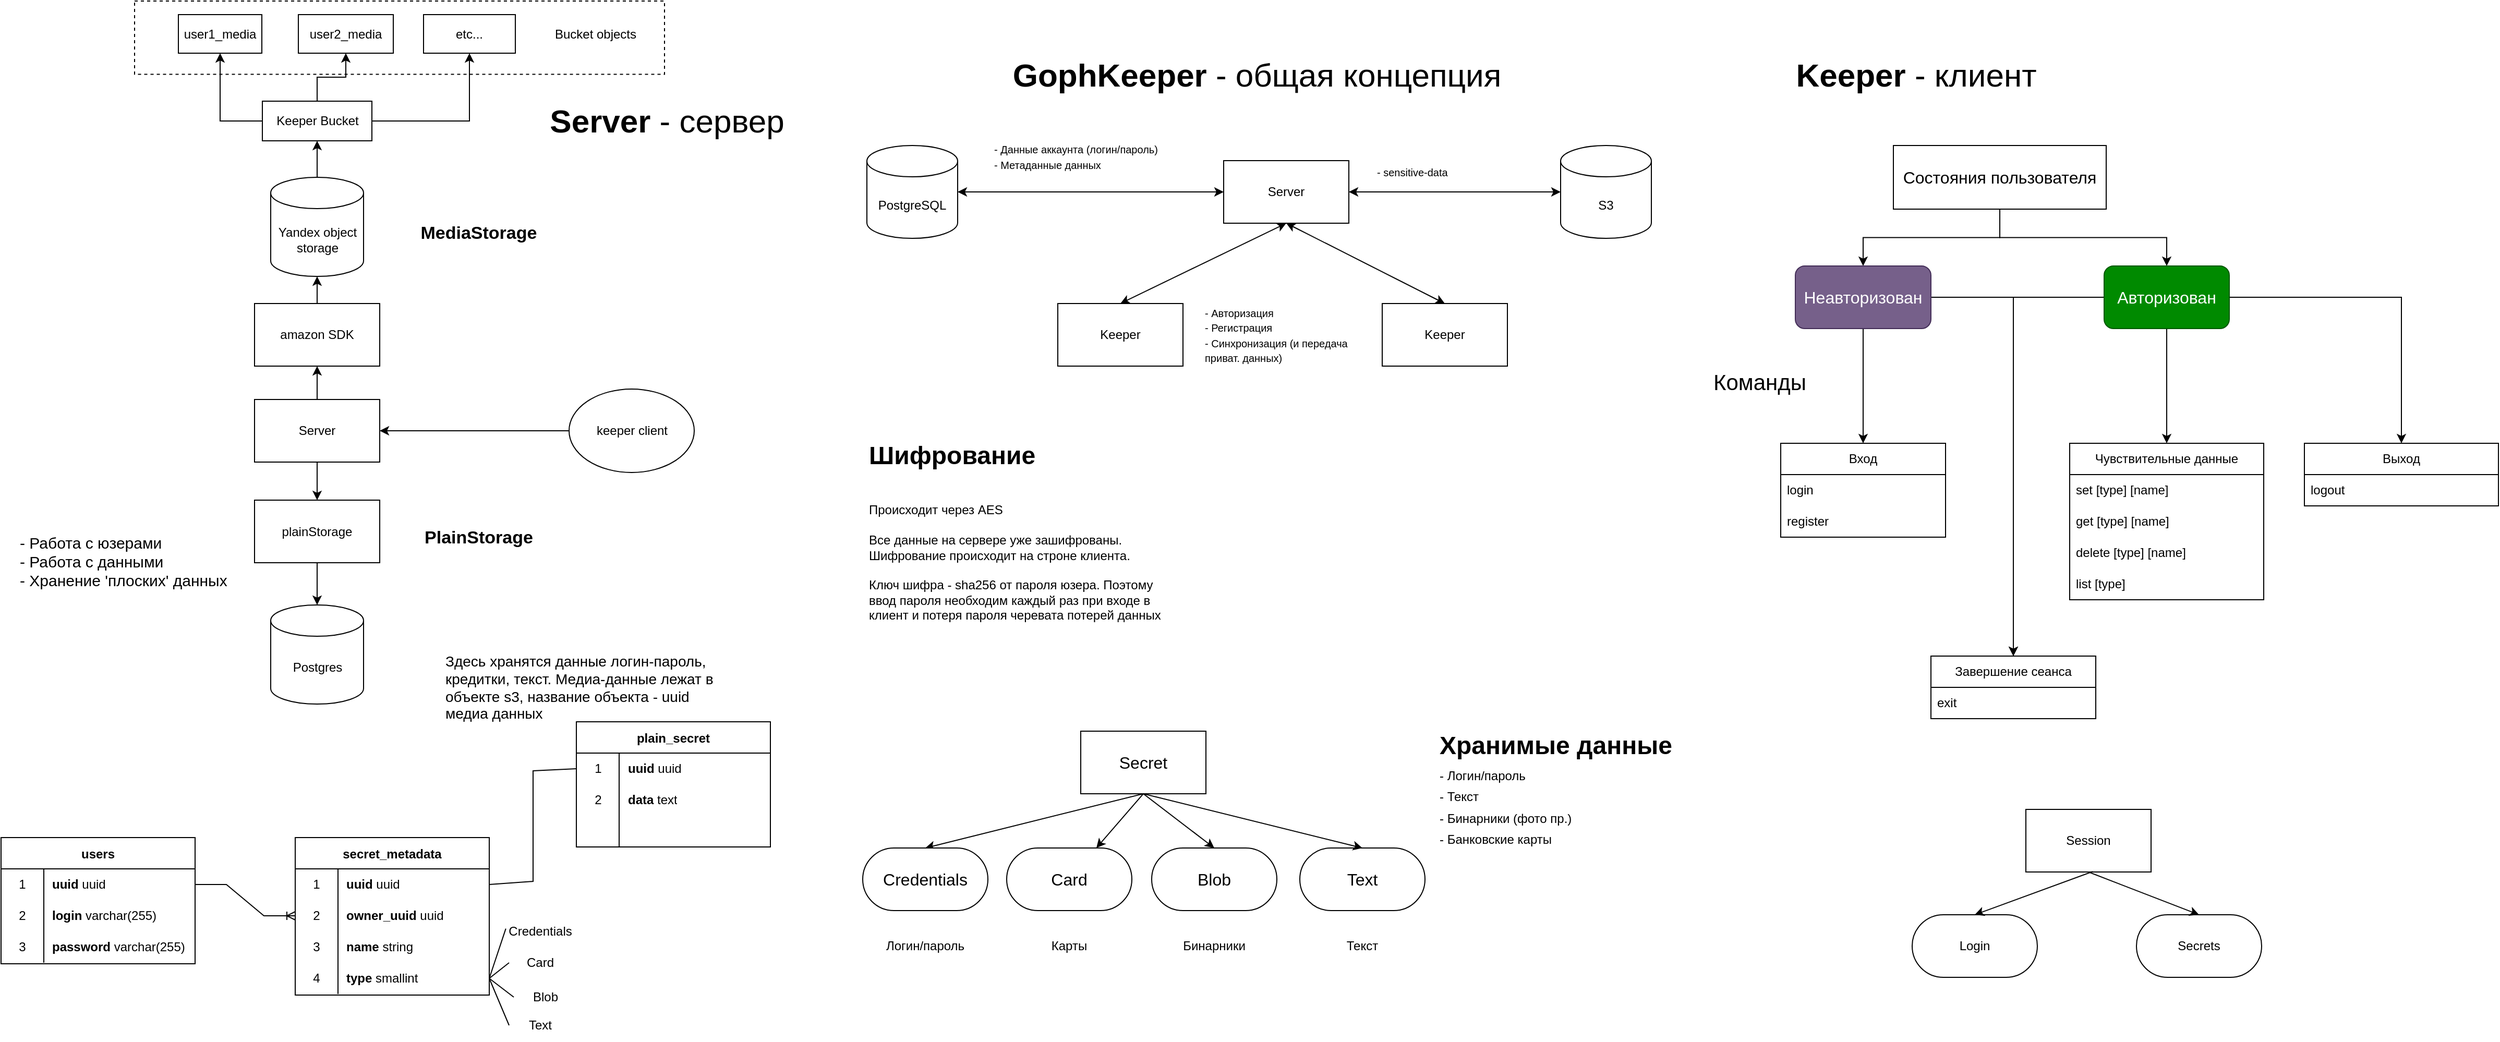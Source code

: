 <mxfile version="20.5.3" type="embed"><diagram name="Page-1" id="yRPZGmEM-baA_GnOwTK-"><mxGraphModel dx="2044" dy="662" grid="0" gridSize="10" guides="1" tooltips="1" connect="1" arrows="1" fold="1" page="1" pageScale="1" pageWidth="850" pageHeight="1100" math="0" shadow="0"><root><mxCell id="0"/><mxCell id="1" parent="0"/><mxCell id="Netjsd_cc94yPRu-f9Rg-1" value="Keeper" style="rounded=0;whiteSpace=wrap;html=1;" parent="1" vertex="1"><mxGeometry x="245" y="299" width="120" height="60" as="geometry"/></mxCell><mxCell id="Netjsd_cc94yPRu-f9Rg-2" value="&lt;b&gt;GophKeeper&lt;/b&gt; - общая концепция" style="text;html=1;strokeColor=none;fillColor=none;align=center;verticalAlign=middle;whiteSpace=wrap;rounded=0;fontSize=31;" parent="1" vertex="1"><mxGeometry x="161" y="30" width="550" height="99" as="geometry"/></mxCell><mxCell id="Netjsd_cc94yPRu-f9Rg-3" value="Server" style="rounded=0;whiteSpace=wrap;html=1;" parent="1" vertex="1"><mxGeometry x="404" y="162" width="120" height="60" as="geometry"/></mxCell><mxCell id="Netjsd_cc94yPRu-f9Rg-4" value="" style="endArrow=classic;startArrow=classic;html=1;rounded=0;entryX=0.5;entryY=1;entryDx=0;entryDy=0;exitX=0.5;exitY=0;exitDx=0;exitDy=0;" parent="1" source="Netjsd_cc94yPRu-f9Rg-1" target="Netjsd_cc94yPRu-f9Rg-3" edge="1"><mxGeometry width="50" height="50" relative="1" as="geometry"><mxPoint x="428" y="363" as="sourcePoint"/><mxPoint x="478" y="313" as="targetPoint"/></mxGeometry></mxCell><mxCell id="Netjsd_cc94yPRu-f9Rg-6" value="&lt;font style=&quot;font-size: 10px;&quot;&gt;- Авторизация&lt;br&gt;- Регистрация&lt;br&gt;- Синхронизация (и передача приват. данных)&lt;/font&gt;" style="text;strokeColor=none;fillColor=none;align=left;verticalAlign=middle;spacingLeft=4;spacingRight=4;overflow=hidden;points=[[0,0.5],[1,0.5]];portConstraint=eastwest;rotatable=0;whiteSpace=wrap;html=1;" parent="1" vertex="1"><mxGeometry x="379.5" y="285" width="173" height="88" as="geometry"/></mxCell><mxCell id="Netjsd_cc94yPRu-f9Rg-7" value="Keeper" style="rounded=0;whiteSpace=wrap;html=1;" parent="1" vertex="1"><mxGeometry x="556" y="299" width="120" height="60" as="geometry"/></mxCell><mxCell id="Netjsd_cc94yPRu-f9Rg-8" value="" style="endArrow=classic;startArrow=classic;html=1;rounded=0;entryX=0.5;entryY=1;entryDx=0;entryDy=0;exitX=0.5;exitY=0;exitDx=0;exitDy=0;" parent="1" source="Netjsd_cc94yPRu-f9Rg-7" target="Netjsd_cc94yPRu-f9Rg-3" edge="1"><mxGeometry width="50" height="50" relative="1" as="geometry"><mxPoint x="426" y="313" as="sourcePoint"/><mxPoint x="546" y="242" as="targetPoint"/></mxGeometry></mxCell><mxCell id="Netjsd_cc94yPRu-f9Rg-9" value="PostgreSQL" style="shape=cylinder3;whiteSpace=wrap;html=1;boundedLbl=1;backgroundOutline=1;size=15;" parent="1" vertex="1"><mxGeometry x="62" y="147.5" width="87" height="89" as="geometry"/></mxCell><mxCell id="Netjsd_cc94yPRu-f9Rg-10" value="S3" style="shape=cylinder3;whiteSpace=wrap;html=1;boundedLbl=1;backgroundOutline=1;size=15;" parent="1" vertex="1"><mxGeometry x="727" y="147.5" width="87" height="89" as="geometry"/></mxCell><mxCell id="Netjsd_cc94yPRu-f9Rg-11" value="" style="endArrow=classic;startArrow=classic;html=1;rounded=0;exitX=1;exitY=0.5;exitDx=0;exitDy=0;exitPerimeter=0;entryX=0;entryY=0.5;entryDx=0;entryDy=0;" parent="1" source="Netjsd_cc94yPRu-f9Rg-9" target="Netjsd_cc94yPRu-f9Rg-3" edge="1"><mxGeometry width="50" height="50" relative="1" as="geometry"><mxPoint x="390" y="184" as="sourcePoint"/><mxPoint x="440" y="134" as="targetPoint"/></mxGeometry></mxCell><mxCell id="Netjsd_cc94yPRu-f9Rg-12" value="" style="endArrow=classic;startArrow=classic;html=1;rounded=0;exitX=1;exitY=0.5;exitDx=0;exitDy=0;entryX=0;entryY=0.5;entryDx=0;entryDy=0;entryPerimeter=0;" parent="1" source="Netjsd_cc94yPRu-f9Rg-3" target="Netjsd_cc94yPRu-f9Rg-10" edge="1"><mxGeometry width="50" height="50" relative="1" as="geometry"><mxPoint x="391" y="210" as="sourcePoint"/><mxPoint x="441" y="160" as="targetPoint"/></mxGeometry></mxCell><mxCell id="Netjsd_cc94yPRu-f9Rg-14" value="&lt;span style=&quot;font-size: 10px;&quot;&gt;- Данные аккаунта (логин/пароль)&lt;br&gt;- Метаданные данных&lt;br&gt;&lt;/span&gt;" style="text;strokeColor=none;fillColor=none;align=left;verticalAlign=middle;spacingLeft=4;spacingRight=4;overflow=hidden;points=[[0,0.5],[1,0.5]];portConstraint=eastwest;rotatable=0;whiteSpace=wrap;html=1;" parent="1" vertex="1"><mxGeometry x="178" y="114" width="173" height="88" as="geometry"/></mxCell><mxCell id="Netjsd_cc94yPRu-f9Rg-15" value="&lt;span style=&quot;font-size: 10px;&quot;&gt;- sensitive-data&lt;br&gt;&lt;/span&gt;" style="text;strokeColor=none;fillColor=none;align=left;verticalAlign=middle;spacingLeft=4;spacingRight=4;overflow=hidden;points=[[0,0.5],[1,0.5]];portConstraint=eastwest;rotatable=0;whiteSpace=wrap;html=1;" parent="1" vertex="1"><mxGeometry x="545" y="129" width="173" height="88" as="geometry"/></mxCell><mxCell id="2" value="&lt;h1&gt;Шифрование&amp;nbsp;&lt;/h1&gt;&lt;div&gt;&lt;br&gt;&lt;/div&gt;&lt;div&gt;Происходит через AES&lt;/div&gt;&lt;div&gt;&lt;br&gt;&lt;/div&gt;&lt;div&gt;Все данные на сервере уже зашифрованы. Шифрование происходит на строне клиента.&lt;/div&gt;&lt;div&gt;&lt;br&gt;&lt;/div&gt;&lt;div&gt;Ключ шифра - sha256 от пароля юзера. Поэтому ввод пароля необходим каждый раз при входе в клиент и потеря пароля черевата потерей данных&lt;/div&gt;" style="text;html=1;strokeColor=none;fillColor=none;spacing=5;spacingTop=-20;whiteSpace=wrap;overflow=hidden;rounded=0;" parent="1" vertex="1"><mxGeometry x="59" y="425" width="308" height="185" as="geometry"/></mxCell><mxCell id="3" value="&lt;p style=&quot;line-height: 90%;&quot;&gt;&lt;/p&gt;&lt;h1 style=&quot;line-height: 70%;&quot;&gt;Хранимые данные&lt;/h1&gt;&lt;p style=&quot;line-height: 70%;&quot;&gt;- Логин/пароль&lt;/p&gt;&lt;p style=&quot;line-height: 70%;&quot;&gt;- Текст&lt;/p&gt;&lt;p style=&quot;line-height: 70%;&quot;&gt;- Бинарники (фото пр.)&lt;br&gt;&lt;/p&gt;&lt;p style=&quot;line-height: 70%;&quot;&gt;- Банковские карты&lt;/p&gt;&lt;p&gt;&lt;/p&gt;" style="text;html=1;strokeColor=none;fillColor=none;spacing=5;spacingTop=-20;whiteSpace=wrap;overflow=hidden;rounded=0;" parent="1" vertex="1"><mxGeometry x="606" y="709" width="298.5" height="168" as="geometry"/></mxCell><mxCell id="5" value="&lt;b&gt;Keeper &lt;/b&gt;- клиент" style="text;html=1;strokeColor=none;fillColor=none;align=center;verticalAlign=middle;whiteSpace=wrap;rounded=0;fontSize=31;" parent="1" vertex="1"><mxGeometry x="915" y="30" width="306" height="99" as="geometry"/></mxCell><mxCell id="7" value="Вход" style="swimlane;fontStyle=0;childLayout=stackLayout;horizontal=1;startSize=30;horizontalStack=0;resizeParent=1;resizeParentMax=0;resizeLast=0;collapsible=1;marginBottom=0;whiteSpace=wrap;html=1;" parent="1" vertex="1"><mxGeometry x="938" y="433" width="158" height="90" as="geometry"/></mxCell><mxCell id="8" value="login" style="text;strokeColor=none;fillColor=none;align=left;verticalAlign=middle;spacingLeft=4;spacingRight=4;overflow=hidden;points=[[0,0.5],[1,0.5]];portConstraint=eastwest;rotatable=0;whiteSpace=wrap;html=1;" parent="7" vertex="1"><mxGeometry y="30" width="158" height="30" as="geometry"/></mxCell><mxCell id="9" value="register" style="text;strokeColor=none;fillColor=none;align=left;verticalAlign=middle;spacingLeft=4;spacingRight=4;overflow=hidden;points=[[0,0.5],[1,0.5]];portConstraint=eastwest;rotatable=0;whiteSpace=wrap;html=1;" parent="7" vertex="1"><mxGeometry y="60" width="158" height="30" as="geometry"/></mxCell><mxCell id="11" value="Команды" style="text;html=1;strokeColor=none;fillColor=none;align=center;verticalAlign=middle;whiteSpace=wrap;rounded=0;fontSize=21;" parent="1" vertex="1"><mxGeometry x="865" y="359" width="106" height="30" as="geometry"/></mxCell><mxCell id="17" style="edgeStyle=orthogonalEdgeStyle;rounded=0;orthogonalLoop=1;jettySize=auto;html=1;fontSize=16;" parent="1" source="12" target="14" edge="1"><mxGeometry relative="1" as="geometry"/></mxCell><mxCell id="18" style="edgeStyle=orthogonalEdgeStyle;rounded=0;orthogonalLoop=1;jettySize=auto;html=1;fontSize=16;" parent="1" source="12" target="13" edge="1"><mxGeometry relative="1" as="geometry"/></mxCell><mxCell id="12" value="Состояния пользователя" style="rounded=0;whiteSpace=wrap;html=1;fontSize=16;" parent="1" vertex="1"><mxGeometry x="1046" y="147.5" width="204" height="61" as="geometry"/></mxCell><mxCell id="27" style="edgeStyle=orthogonalEdgeStyle;rounded=0;orthogonalLoop=1;jettySize=auto;html=1;fontSize=16;" parent="1" source="13" target="24" edge="1"><mxGeometry relative="1" as="geometry"/></mxCell><mxCell id="36" style="edgeStyle=orthogonalEdgeStyle;rounded=0;orthogonalLoop=1;jettySize=auto;html=1;fontSize=16;" parent="1" source="13" target="31" edge="1"><mxGeometry relative="1" as="geometry"/></mxCell><mxCell id="41" style="edgeStyle=orthogonalEdgeStyle;rounded=0;orthogonalLoop=1;jettySize=auto;html=1;fontSize=16;" parent="1" source="13" target="38" edge="1"><mxGeometry relative="1" as="geometry"/></mxCell><mxCell id="13" value="Авторизован" style="rounded=1;whiteSpace=wrap;html=1;fontSize=16;fillColor=#008a00;fontColor=#ffffff;strokeColor=#005700;" parent="1" vertex="1"><mxGeometry x="1248" y="263" width="120" height="60" as="geometry"/></mxCell><mxCell id="19" style="edgeStyle=orthogonalEdgeStyle;rounded=0;orthogonalLoop=1;jettySize=auto;html=1;fontSize=16;" parent="1" source="14" target="7" edge="1"><mxGeometry relative="1" as="geometry"/></mxCell><mxCell id="42" style="edgeStyle=orthogonalEdgeStyle;rounded=0;orthogonalLoop=1;jettySize=auto;html=1;fontSize=16;" parent="1" source="14" target="38" edge="1"><mxGeometry relative="1" as="geometry"><Array as="points"><mxPoint x="1161" y="293"/></Array></mxGeometry></mxCell><mxCell id="14" value="Неавторизован" style="rounded=1;whiteSpace=wrap;html=1;fontSize=16;fillColor=#76608a;fontColor=#ffffff;strokeColor=#432D57;" parent="1" vertex="1"><mxGeometry x="952" y="263" width="130" height="60" as="geometry"/></mxCell><mxCell id="24" value="Чувствительные данные" style="swimlane;fontStyle=0;childLayout=stackLayout;horizontal=1;startSize=30;horizontalStack=0;resizeParent=1;resizeParentMax=0;resizeLast=0;collapsible=1;marginBottom=0;whiteSpace=wrap;html=1;" parent="1" vertex="1"><mxGeometry x="1215" y="433" width="186" height="150" as="geometry"/></mxCell><mxCell id="25" value="set [type] [name]" style="text;strokeColor=none;fillColor=none;align=left;verticalAlign=middle;spacingLeft=4;spacingRight=4;overflow=hidden;points=[[0,0.5],[1,0.5]];portConstraint=eastwest;rotatable=0;whiteSpace=wrap;html=1;" parent="24" vertex="1"><mxGeometry y="30" width="186" height="30" as="geometry"/></mxCell><mxCell id="26" value="get [type] [name]" style="text;strokeColor=none;fillColor=none;align=left;verticalAlign=middle;spacingLeft=4;spacingRight=4;overflow=hidden;points=[[0,0.5],[1,0.5]];portConstraint=eastwest;rotatable=0;whiteSpace=wrap;html=1;" parent="24" vertex="1"><mxGeometry y="60" width="186" height="30" as="geometry"/></mxCell><mxCell id="30" value="delete [type] [name]" style="text;strokeColor=none;fillColor=none;align=left;verticalAlign=middle;spacingLeft=4;spacingRight=4;overflow=hidden;points=[[0,0.5],[1,0.5]];portConstraint=eastwest;rotatable=0;whiteSpace=wrap;html=1;" parent="24" vertex="1"><mxGeometry y="90" width="186" height="30" as="geometry"/></mxCell><mxCell id="28" value="list [type]" style="text;strokeColor=none;fillColor=none;align=left;verticalAlign=middle;spacingLeft=4;spacingRight=4;overflow=hidden;points=[[0,0.5],[1,0.5]];portConstraint=eastwest;rotatable=0;whiteSpace=wrap;html=1;" parent="24" vertex="1"><mxGeometry y="120" width="186" height="30" as="geometry"/></mxCell><mxCell id="31" value="Выход" style="swimlane;fontStyle=0;childLayout=stackLayout;horizontal=1;startSize=30;horizontalStack=0;resizeParent=1;resizeParentMax=0;resizeLast=0;collapsible=1;marginBottom=0;whiteSpace=wrap;html=1;" parent="1" vertex="1"><mxGeometry x="1440" y="433" width="186" height="60" as="geometry"/></mxCell><mxCell id="35" value="logout" style="text;strokeColor=none;fillColor=none;align=left;verticalAlign=middle;spacingLeft=4;spacingRight=4;overflow=hidden;points=[[0,0.5],[1,0.5]];portConstraint=eastwest;rotatable=0;whiteSpace=wrap;html=1;" parent="31" vertex="1"><mxGeometry y="30" width="186" height="30" as="geometry"/></mxCell><mxCell id="38" value="Завершение сеанса" style="swimlane;fontStyle=0;childLayout=stackLayout;horizontal=1;startSize=30;horizontalStack=0;resizeParent=1;resizeParentMax=0;resizeLast=0;collapsible=1;marginBottom=0;whiteSpace=wrap;html=1;" parent="1" vertex="1"><mxGeometry x="1082" y="637" width="158" height="60" as="geometry"/></mxCell><mxCell id="39" value="exit" style="text;strokeColor=none;fillColor=none;align=left;verticalAlign=middle;spacingLeft=4;spacingRight=4;overflow=hidden;points=[[0,0.5],[1,0.5]];portConstraint=eastwest;rotatable=0;whiteSpace=wrap;html=1;" parent="38" vertex="1"><mxGeometry y="30" width="158" height="30" as="geometry"/></mxCell><mxCell id="44" value="Secret" style="rounded=0;whiteSpace=wrap;html=1;fontSize=16;" parent="1" vertex="1"><mxGeometry x="267" y="709" width="120" height="60" as="geometry"/></mxCell><mxCell id="46" value="" style="endArrow=classic;html=1;rounded=0;fontSize=16;exitX=0.5;exitY=1;exitDx=0;exitDy=0;entryX=0.5;entryY=0;entryDx=0;entryDy=0;" parent="1" source="44" target="48" edge="1"><mxGeometry width="50" height="50" relative="1" as="geometry"><mxPoint x="318" y="652" as="sourcePoint"/><mxPoint x="167" y="798" as="targetPoint"/></mxGeometry></mxCell><mxCell id="48" value="Credentials" style="rounded=1;whiteSpace=wrap;html=1;fontSize=16;arcSize=50;" parent="1" vertex="1"><mxGeometry x="58" y="821" width="120" height="60" as="geometry"/></mxCell><mxCell id="49" value="Card" style="rounded=1;whiteSpace=wrap;html=1;fontSize=16;arcSize=50;" parent="1" vertex="1"><mxGeometry x="196" y="821" width="120" height="60" as="geometry"/></mxCell><mxCell id="50" value="" style="endArrow=classic;html=1;rounded=0;fontSize=16;exitX=0.5;exitY=1;exitDx=0;exitDy=0;" parent="1" source="44" target="49" edge="1"><mxGeometry width="50" height="50" relative="1" as="geometry"><mxPoint x="326" y="774" as="sourcePoint"/><mxPoint x="175" y="831" as="targetPoint"/></mxGeometry></mxCell><mxCell id="51" value="Blob" style="rounded=1;whiteSpace=wrap;html=1;fontSize=16;arcSize=50;" parent="1" vertex="1"><mxGeometry x="335" y="821" width="120" height="60" as="geometry"/></mxCell><mxCell id="52" value="" style="endArrow=classic;html=1;rounded=0;fontSize=16;exitX=0.5;exitY=1;exitDx=0;exitDy=0;entryX=0.5;entryY=0;entryDx=0;entryDy=0;" parent="1" source="44" target="51" edge="1"><mxGeometry width="50" height="50" relative="1" as="geometry"><mxPoint x="326" y="774" as="sourcePoint"/><mxPoint x="293.897" y="831" as="targetPoint"/></mxGeometry></mxCell><mxCell id="53" value="Text" style="rounded=1;whiteSpace=wrap;html=1;fontSize=16;arcSize=50;" parent="1" vertex="1"><mxGeometry x="477" y="821" width="120" height="60" as="geometry"/></mxCell><mxCell id="54" value="" style="endArrow=classic;html=1;rounded=0;fontSize=16;exitX=0.5;exitY=1;exitDx=0;exitDy=0;entryX=0.5;entryY=0;entryDx=0;entryDy=0;" parent="1" source="44" target="53" edge="1"><mxGeometry width="50" height="50" relative="1" as="geometry"><mxPoint x="326" y="774" as="sourcePoint"/><mxPoint x="405" y="831" as="targetPoint"/></mxGeometry></mxCell><mxCell id="55" value="&lt;b&gt;Server &lt;/b&gt;- сервер" style="text;html=1;strokeColor=none;fillColor=none;align=center;verticalAlign=middle;whiteSpace=wrap;rounded=0;fontSize=31;" parent="1" vertex="1"><mxGeometry x="-259" y="74.5" width="259" height="99" as="geometry"/></mxCell><mxCell id="56" value="Логин/пароль" style="text;html=1;strokeColor=none;fillColor=none;align=center;verticalAlign=middle;whiteSpace=wrap;rounded=0;" parent="1" vertex="1"><mxGeometry x="70" y="898" width="96" height="34" as="geometry"/></mxCell><mxCell id="57" value="Карты" style="text;html=1;strokeColor=none;fillColor=none;align=center;verticalAlign=middle;whiteSpace=wrap;rounded=0;" parent="1" vertex="1"><mxGeometry x="208" y="898" width="96" height="34" as="geometry"/></mxCell><mxCell id="58" value="Бинарники" style="text;html=1;strokeColor=none;fillColor=none;align=center;verticalAlign=middle;whiteSpace=wrap;rounded=0;" parent="1" vertex="1"><mxGeometry x="347" y="898" width="96" height="34" as="geometry"/></mxCell><mxCell id="59" value="Текст" style="text;html=1;strokeColor=none;fillColor=none;align=center;verticalAlign=middle;whiteSpace=wrap;rounded=0;" parent="1" vertex="1"><mxGeometry x="489" y="898" width="96" height="34" as="geometry"/></mxCell><mxCell id="61" value="Session" style="rounded=0;whiteSpace=wrap;html=1;" parent="1" vertex="1"><mxGeometry x="1173" y="784" width="120" height="60" as="geometry"/></mxCell><mxCell id="63" value="Login" style="rounded=1;whiteSpace=wrap;html=1;arcSize=50;" parent="1" vertex="1"><mxGeometry x="1064" y="885" width="120" height="60" as="geometry"/></mxCell><mxCell id="64" value="" style="endArrow=classic;html=1;rounded=0;exitX=0.533;exitY=0.994;exitDx=0;exitDy=0;exitPerimeter=0;entryX=0.5;entryY=0;entryDx=0;entryDy=0;" parent="1" source="61" target="63" edge="1"><mxGeometry width="50" height="50" relative="1" as="geometry"><mxPoint x="1147" y="821" as="sourcePoint"/><mxPoint x="1197" y="771" as="targetPoint"/></mxGeometry></mxCell><mxCell id="65" value="Secrets" style="rounded=1;whiteSpace=wrap;html=1;arcSize=50;" parent="1" vertex="1"><mxGeometry x="1279" y="885" width="120" height="60" as="geometry"/></mxCell><mxCell id="66" value="" style="endArrow=classic;html=1;rounded=0;exitX=0.5;exitY=1;exitDx=0;exitDy=0;entryX=0.5;entryY=0;entryDx=0;entryDy=0;" parent="1" source="61" target="65" edge="1"><mxGeometry width="50" height="50" relative="1" as="geometry"><mxPoint x="1246.96" y="853.64" as="sourcePoint"/><mxPoint x="1116" y="895" as="targetPoint"/></mxGeometry></mxCell><mxCell id="74" style="edgeStyle=orthogonalEdgeStyle;rounded=0;orthogonalLoop=1;jettySize=auto;html=1;" parent="1" source="67" target="73" edge="1"><mxGeometry relative="1" as="geometry"/></mxCell><mxCell id="90" style="edgeStyle=orthogonalEdgeStyle;rounded=0;orthogonalLoop=1;jettySize=auto;html=1;fontSize=17;" parent="1" source="67" target="89" edge="1"><mxGeometry relative="1" as="geometry"/></mxCell><mxCell id="67" value="Server" style="rounded=0;whiteSpace=wrap;html=1;" parent="1" vertex="1"><mxGeometry x="-525" y="391" width="120" height="60" as="geometry"/></mxCell><mxCell id="69" style="edgeStyle=orthogonalEdgeStyle;rounded=0;orthogonalLoop=1;jettySize=auto;html=1;" parent="1" source="68" target="67" edge="1"><mxGeometry relative="1" as="geometry"/></mxCell><mxCell id="68" value="keeper client" style="ellipse;whiteSpace=wrap;html=1;" parent="1" vertex="1"><mxGeometry x="-223.5" y="381" width="120" height="80" as="geometry"/></mxCell><mxCell id="76" style="edgeStyle=orthogonalEdgeStyle;rounded=0;orthogonalLoop=1;jettySize=auto;html=1;" parent="1" source="70" target="71" edge="1"><mxGeometry relative="1" as="geometry"/></mxCell><mxCell id="70" value="Yandex object storage" style="shape=cylinder3;whiteSpace=wrap;html=1;boundedLbl=1;backgroundOutline=1;size=15;" parent="1" vertex="1"><mxGeometry x="-509.5" y="178" width="89" height="95" as="geometry"/></mxCell><mxCell id="81" style="edgeStyle=orthogonalEdgeStyle;rounded=0;orthogonalLoop=1;jettySize=auto;html=1;" parent="1" source="71" target="77" edge="1"><mxGeometry relative="1" as="geometry"/></mxCell><mxCell id="82" style="edgeStyle=orthogonalEdgeStyle;rounded=0;orthogonalLoop=1;jettySize=auto;html=1;" parent="1" source="71" target="78" edge="1"><mxGeometry relative="1" as="geometry"/></mxCell><mxCell id="84" style="edgeStyle=orthogonalEdgeStyle;rounded=0;orthogonalLoop=1;jettySize=auto;html=1;" parent="1" source="71" target="80" edge="1"><mxGeometry relative="1" as="geometry"/></mxCell><mxCell id="71" value="Keeper Bucket" style="rounded=0;whiteSpace=wrap;html=1;" parent="1" vertex="1"><mxGeometry x="-517.5" y="105" width="105" height="38" as="geometry"/></mxCell><mxCell id="75" style="edgeStyle=orthogonalEdgeStyle;rounded=0;orthogonalLoop=1;jettySize=auto;html=1;" parent="1" source="73" target="70" edge="1"><mxGeometry relative="1" as="geometry"/></mxCell><mxCell id="73" value="amazon SDK" style="rounded=0;whiteSpace=wrap;html=1;" parent="1" vertex="1"><mxGeometry x="-525" y="299" width="120" height="60" as="geometry"/></mxCell><mxCell id="77" value="user1_media" style="rounded=0;whiteSpace=wrap;html=1;" parent="1" vertex="1"><mxGeometry x="-598" y="22" width="80" height="37" as="geometry"/></mxCell><mxCell id="78" value="user2_media" style="rounded=0;whiteSpace=wrap;html=1;" parent="1" vertex="1"><mxGeometry x="-483" y="22" width="91" height="37" as="geometry"/></mxCell><mxCell id="80" value="etc..." style="rounded=0;whiteSpace=wrap;html=1;" parent="1" vertex="1"><mxGeometry x="-363" y="22" width="88" height="37" as="geometry"/></mxCell><mxCell id="85" value="" style="rounded=0;whiteSpace=wrap;html=1;dashed=1;fillColor=none;" parent="1" vertex="1"><mxGeometry x="-640" y="9" width="508" height="70.25" as="geometry"/></mxCell><mxCell id="86" value="Bucket objects" style="text;html=1;strokeColor=none;fillColor=none;align=center;verticalAlign=middle;whiteSpace=wrap;rounded=0;dashed=1;" parent="1" vertex="1"><mxGeometry x="-264" y="25.5" width="132" height="30" as="geometry"/></mxCell><mxCell id="87" value="MediaStorage" style="text;html=1;strokeColor=none;fillColor=none;align=center;verticalAlign=middle;whiteSpace=wrap;rounded=0;dashed=1;fontSize=17;fontStyle=1" parent="1" vertex="1"><mxGeometry x="-373" y="208.5" width="126" height="47" as="geometry"/></mxCell><mxCell id="93" style="edgeStyle=orthogonalEdgeStyle;rounded=0;orthogonalLoop=1;jettySize=auto;html=1;fontSize=17;" parent="1" source="89" target="92" edge="1"><mxGeometry relative="1" as="geometry"/></mxCell><mxCell id="89" value="plainStorage" style="rounded=0;whiteSpace=wrap;html=1;" parent="1" vertex="1"><mxGeometry x="-525" y="487.5" width="120" height="60" as="geometry"/></mxCell><mxCell id="92" value="Postgres" style="shape=cylinder3;whiteSpace=wrap;html=1;boundedLbl=1;backgroundOutline=1;size=15;" parent="1" vertex="1"><mxGeometry x="-509.5" y="588" width="89" height="95" as="geometry"/></mxCell><mxCell id="94" value="PlainStorage" style="text;html=1;strokeColor=none;fillColor=none;align=center;verticalAlign=middle;whiteSpace=wrap;rounded=0;dashed=1;fontSize=17;fontStyle=1" parent="1" vertex="1"><mxGeometry x="-373" y="500.5" width="126" height="47" as="geometry"/></mxCell><mxCell id="99" value="users" style="shape=table;startSize=30;container=1;collapsible=0;childLayout=tableLayout;fixedRows=1;rowLines=0;fontStyle=1;fontSize=12;fillColor=default;" parent="1" vertex="1"><mxGeometry x="-768" y="811" width="186" height="121" as="geometry"/></mxCell><mxCell id="100" value="" style="shape=tableRow;horizontal=0;startSize=0;swimlaneHead=0;swimlaneBody=0;top=0;left=0;bottom=0;right=0;collapsible=0;dropTarget=0;fillColor=none;points=[[0,0.5],[1,0.5]];portConstraint=eastwest;fontSize=12;" parent="99" vertex="1"><mxGeometry y="30" width="186" height="30" as="geometry"/></mxCell><mxCell id="101" value="1" style="shape=partialRectangle;html=1;whiteSpace=wrap;connectable=0;fillColor=none;top=0;left=0;bottom=0;right=0;overflow=hidden;pointerEvents=1;fontSize=12;" parent="100" vertex="1"><mxGeometry width="41" height="30" as="geometry"><mxRectangle width="41" height="30" as="alternateBounds"/></mxGeometry></mxCell><mxCell id="102" value="&lt;b&gt;uuid &lt;/b&gt;uuid" style="shape=partialRectangle;html=1;whiteSpace=wrap;connectable=0;fillColor=none;top=0;left=0;bottom=0;right=0;align=left;spacingLeft=6;overflow=hidden;fontSize=12;" parent="100" vertex="1"><mxGeometry x="41" width="145" height="30" as="geometry"><mxRectangle width="145" height="30" as="alternateBounds"/></mxGeometry></mxCell><mxCell id="103" value="" style="shape=tableRow;horizontal=0;startSize=0;swimlaneHead=0;swimlaneBody=0;top=0;left=0;bottom=0;right=0;collapsible=0;dropTarget=0;fillColor=none;points=[[0,0.5],[1,0.5]];portConstraint=eastwest;fontSize=12;" parent="99" vertex="1"><mxGeometry y="60" width="186" height="30" as="geometry"/></mxCell><mxCell id="104" value="2" style="shape=partialRectangle;html=1;whiteSpace=wrap;connectable=0;fillColor=none;top=0;left=0;bottom=0;right=0;overflow=hidden;fontSize=12;" parent="103" vertex="1"><mxGeometry width="41" height="30" as="geometry"><mxRectangle width="41" height="30" as="alternateBounds"/></mxGeometry></mxCell><mxCell id="105" value="&lt;b&gt;login&lt;/b&gt; varchar(255)" style="shape=partialRectangle;html=1;whiteSpace=wrap;connectable=0;fillColor=none;top=0;left=0;bottom=0;right=0;align=left;spacingLeft=6;overflow=hidden;fontSize=12;" parent="103" vertex="1"><mxGeometry x="41" width="145" height="30" as="geometry"><mxRectangle width="145" height="30" as="alternateBounds"/></mxGeometry></mxCell><mxCell id="106" value="" style="shape=tableRow;horizontal=0;startSize=0;swimlaneHead=0;swimlaneBody=0;top=0;left=0;bottom=0;right=0;collapsible=0;dropTarget=0;fillColor=none;points=[[0,0.5],[1,0.5]];portConstraint=eastwest;fontSize=12;" parent="99" vertex="1"><mxGeometry y="90" width="186" height="30" as="geometry"/></mxCell><mxCell id="107" value="3" style="shape=partialRectangle;html=1;whiteSpace=wrap;connectable=0;fillColor=none;top=0;left=0;bottom=0;right=0;overflow=hidden;fontSize=12;" parent="106" vertex="1"><mxGeometry width="41" height="30" as="geometry"><mxRectangle width="41" height="30" as="alternateBounds"/></mxGeometry></mxCell><mxCell id="108" value="&lt;b&gt;password&lt;/b&gt; varchar(255)" style="shape=partialRectangle;html=1;whiteSpace=wrap;connectable=0;fillColor=none;top=0;left=0;bottom=0;right=0;align=left;spacingLeft=6;overflow=hidden;fontSize=12;" parent="106" vertex="1"><mxGeometry x="41" width="145" height="30" as="geometry"><mxRectangle width="145" height="30" as="alternateBounds"/></mxGeometry></mxCell><mxCell id="109" value="secret_metadata" style="shape=table;startSize=30;container=1;collapsible=0;childLayout=tableLayout;fixedRows=1;rowLines=0;fontStyle=1;fontSize=12;fillColor=default;" parent="1" vertex="1"><mxGeometry x="-486" y="811" width="186" height="151" as="geometry"/></mxCell><mxCell id="110" value="" style="shape=tableRow;horizontal=0;startSize=0;swimlaneHead=0;swimlaneBody=0;top=0;left=0;bottom=0;right=0;collapsible=0;dropTarget=0;fillColor=none;points=[[0,0.5],[1,0.5]];portConstraint=eastwest;fontSize=12;" parent="109" vertex="1"><mxGeometry y="30" width="186" height="30" as="geometry"/></mxCell><mxCell id="111" value="1" style="shape=partialRectangle;html=1;whiteSpace=wrap;connectable=0;fillColor=none;top=0;left=0;bottom=0;right=0;overflow=hidden;pointerEvents=1;fontSize=12;" parent="110" vertex="1"><mxGeometry width="41" height="30" as="geometry"><mxRectangle width="41" height="30" as="alternateBounds"/></mxGeometry></mxCell><mxCell id="112" value="&lt;b&gt;uuid&lt;/b&gt;&amp;nbsp;uuid" style="shape=partialRectangle;html=1;whiteSpace=wrap;connectable=0;fillColor=none;top=0;left=0;bottom=0;right=0;align=left;spacingLeft=6;overflow=hidden;fontSize=12;" parent="110" vertex="1"><mxGeometry x="41" width="145" height="30" as="geometry"><mxRectangle width="145" height="30" as="alternateBounds"/></mxGeometry></mxCell><mxCell id="113" value="" style="shape=tableRow;horizontal=0;startSize=0;swimlaneHead=0;swimlaneBody=0;top=0;left=0;bottom=0;right=0;collapsible=0;dropTarget=0;fillColor=none;points=[[0,0.5],[1,0.5]];portConstraint=eastwest;fontSize=12;" parent="109" vertex="1"><mxGeometry y="60" width="186" height="30" as="geometry"/></mxCell><mxCell id="114" value="2" style="shape=partialRectangle;html=1;whiteSpace=wrap;connectable=0;fillColor=none;top=0;left=0;bottom=0;right=0;overflow=hidden;fontSize=12;" parent="113" vertex="1"><mxGeometry width="41" height="30" as="geometry"><mxRectangle width="41" height="30" as="alternateBounds"/></mxGeometry></mxCell><mxCell id="115" value="&lt;b&gt;owner_uuid &lt;/b&gt;uuid" style="shape=partialRectangle;html=1;whiteSpace=wrap;connectable=0;fillColor=none;top=0;left=0;bottom=0;right=0;align=left;spacingLeft=6;overflow=hidden;fontSize=12;" parent="113" vertex="1"><mxGeometry x="41" width="145" height="30" as="geometry"><mxRectangle width="145" height="30" as="alternateBounds"/></mxGeometry></mxCell><mxCell id="116" value="" style="shape=tableRow;horizontal=0;startSize=0;swimlaneHead=0;swimlaneBody=0;top=0;left=0;bottom=0;right=0;collapsible=0;dropTarget=0;fillColor=none;points=[[0,0.5],[1,0.5]];portConstraint=eastwest;fontSize=12;" parent="109" vertex="1"><mxGeometry y="90" width="186" height="30" as="geometry"/></mxCell><mxCell id="117" value="3" style="shape=partialRectangle;html=1;whiteSpace=wrap;connectable=0;fillColor=none;top=0;left=0;bottom=0;right=0;overflow=hidden;fontSize=12;" parent="116" vertex="1"><mxGeometry width="41" height="30" as="geometry"><mxRectangle width="41" height="30" as="alternateBounds"/></mxGeometry></mxCell><mxCell id="118" value="&lt;b&gt;name &lt;/b&gt;string" style="shape=partialRectangle;html=1;whiteSpace=wrap;connectable=0;fillColor=none;top=0;left=0;bottom=0;right=0;align=left;spacingLeft=6;overflow=hidden;fontSize=12;" parent="116" vertex="1"><mxGeometry x="41" width="145" height="30" as="geometry"><mxRectangle width="145" height="30" as="alternateBounds"/></mxGeometry></mxCell><mxCell id="122" value="" style="shape=tableRow;horizontal=0;startSize=0;swimlaneHead=0;swimlaneBody=0;top=0;left=0;bottom=0;right=0;collapsible=0;dropTarget=0;fillColor=none;points=[[0,0.5],[1,0.5]];portConstraint=eastwest;fontSize=12;" parent="109" vertex="1"><mxGeometry y="120" width="186" height="30" as="geometry"/></mxCell><mxCell id="123" value="4" style="shape=partialRectangle;html=1;whiteSpace=wrap;connectable=0;fillColor=none;top=0;left=0;bottom=0;right=0;overflow=hidden;fontSize=12;" parent="122" vertex="1"><mxGeometry width="41" height="30" as="geometry"><mxRectangle width="41" height="30" as="alternateBounds"/></mxGeometry></mxCell><mxCell id="124" value="&lt;b&gt;type&amp;nbsp;&lt;/b&gt;smallint" style="shape=partialRectangle;html=1;whiteSpace=wrap;connectable=0;fillColor=none;top=0;left=0;bottom=0;right=0;align=left;spacingLeft=6;overflow=hidden;fontSize=12;" parent="122" vertex="1"><mxGeometry x="41" width="145" height="30" as="geometry"><mxRectangle width="145" height="30" as="alternateBounds"/></mxGeometry></mxCell><mxCell id="119" value="" style="edgeStyle=entityRelationEdgeStyle;fontSize=12;html=1;endArrow=ERoneToMany;rounded=0;exitX=1;exitY=0.5;exitDx=0;exitDy=0;entryX=0;entryY=0.5;entryDx=0;entryDy=0;" parent="1" source="100" target="113" edge="1"><mxGeometry width="100" height="100" relative="1" as="geometry"><mxPoint x="-571" y="805" as="sourcePoint"/><mxPoint x="-471" y="705" as="targetPoint"/></mxGeometry></mxCell><mxCell id="129" value="Credentials" style="text;html=1;strokeColor=none;fillColor=none;align=center;verticalAlign=middle;whiteSpace=wrap;rounded=0;fontSize=12;" parent="1" vertex="1"><mxGeometry x="-281" y="886" width="60" height="30" as="geometry"/></mxCell><mxCell id="130" value="Card" style="text;html=1;strokeColor=none;fillColor=none;align=center;verticalAlign=middle;whiteSpace=wrap;rounded=0;fontSize=12;" parent="1" vertex="1"><mxGeometry x="-281" y="916" width="60" height="30" as="geometry"/></mxCell><mxCell id="131" value="Blob" style="text;html=1;strokeColor=none;fillColor=none;align=center;verticalAlign=middle;whiteSpace=wrap;rounded=0;fontSize=12;" parent="1" vertex="1"><mxGeometry x="-276.5" y="949" width="60" height="30" as="geometry"/></mxCell><mxCell id="132" value="Text" style="text;html=1;strokeColor=none;fillColor=none;align=center;verticalAlign=middle;whiteSpace=wrap;rounded=0;fontSize=12;" parent="1" vertex="1"><mxGeometry x="-281" y="976" width="60" height="30" as="geometry"/></mxCell><mxCell id="137" value="" style="endArrow=none;html=1;rounded=0;fontSize=12;exitX=1;exitY=0.5;exitDx=0;exitDy=0;entryX=-0.052;entryY=0.41;entryDx=0;entryDy=0;entryPerimeter=0;" parent="1" source="122" target="129" edge="1"><mxGeometry width="50" height="50" relative="1" as="geometry"><mxPoint x="-228" y="865" as="sourcePoint"/><mxPoint x="-178" y="815" as="targetPoint"/></mxGeometry></mxCell><mxCell id="138" value="" style="endArrow=none;html=1;rounded=0;fontSize=12;exitX=1;exitY=0.5;exitDx=0;exitDy=0;entryX=0;entryY=0.5;entryDx=0;entryDy=0;" parent="1" source="122" target="130" edge="1"><mxGeometry width="50" height="50" relative="1" as="geometry"><mxPoint x="-290" y="956" as="sourcePoint"/><mxPoint x="-221.12" y="877.3" as="targetPoint"/></mxGeometry></mxCell><mxCell id="139" value="" style="endArrow=none;html=1;rounded=0;fontSize=12;exitX=1;exitY=0.5;exitDx=0;exitDy=0;entryX=0;entryY=0.5;entryDx=0;entryDy=0;" parent="1" source="122" target="131" edge="1"><mxGeometry width="50" height="50" relative="1" as="geometry"><mxPoint x="-290" y="956" as="sourcePoint"/><mxPoint x="-218" y="910" as="targetPoint"/></mxGeometry></mxCell><mxCell id="140" value="" style="endArrow=none;html=1;rounded=0;fontSize=12;exitX=1;exitY=0.5;exitDx=0;exitDy=0;entryX=0;entryY=0.5;entryDx=0;entryDy=0;" parent="1" source="122" target="132" edge="1"><mxGeometry width="50" height="50" relative="1" as="geometry"><mxPoint x="-290" y="956" as="sourcePoint"/><mxPoint x="-213.5" y="943" as="targetPoint"/></mxGeometry></mxCell><mxCell id="141" value="plain_secret" style="shape=table;startSize=30;container=1;collapsible=0;childLayout=tableLayout;fixedRows=1;rowLines=0;fontStyle=1;fontSize=12;fillColor=default;" vertex="1" parent="1"><mxGeometry x="-216.5" y="700" width="186" height="120" as="geometry"/></mxCell><mxCell id="142" value="" style="shape=tableRow;horizontal=0;startSize=0;swimlaneHead=0;swimlaneBody=0;top=0;left=0;bottom=0;right=0;collapsible=0;dropTarget=0;fillColor=none;points=[[0,0.5],[1,0.5]];portConstraint=eastwest;fontSize=12;" vertex="1" parent="141"><mxGeometry y="30" width="186" height="30" as="geometry"/></mxCell><mxCell id="143" value="1" style="shape=partialRectangle;html=1;whiteSpace=wrap;connectable=0;fillColor=none;top=0;left=0;bottom=0;right=0;overflow=hidden;pointerEvents=1;fontSize=12;" vertex="1" parent="142"><mxGeometry width="41" height="30" as="geometry"><mxRectangle width="41" height="30" as="alternateBounds"/></mxGeometry></mxCell><mxCell id="144" value="&lt;b&gt;uuid&lt;/b&gt;&amp;nbsp;uuid" style="shape=partialRectangle;html=1;whiteSpace=wrap;connectable=0;fillColor=none;top=0;left=0;bottom=0;right=0;align=left;spacingLeft=6;overflow=hidden;fontSize=12;" vertex="1" parent="142"><mxGeometry x="41" width="145" height="30" as="geometry"><mxRectangle width="145" height="30" as="alternateBounds"/></mxGeometry></mxCell><mxCell id="145" value="" style="shape=tableRow;horizontal=0;startSize=0;swimlaneHead=0;swimlaneBody=0;top=0;left=0;bottom=0;right=0;collapsible=0;dropTarget=0;fillColor=none;points=[[0,0.5],[1,0.5]];portConstraint=eastwest;fontSize=12;" vertex="1" parent="141"><mxGeometry y="60" width="186" height="30" as="geometry"/></mxCell><mxCell id="146" value="2" style="shape=partialRectangle;html=1;whiteSpace=wrap;connectable=0;fillColor=none;top=0;left=0;bottom=0;right=0;overflow=hidden;fontSize=12;" vertex="1" parent="145"><mxGeometry width="41" height="30" as="geometry"><mxRectangle width="41" height="30" as="alternateBounds"/></mxGeometry></mxCell><mxCell id="147" value="&lt;b&gt;data &lt;/b&gt;text" style="shape=partialRectangle;html=1;whiteSpace=wrap;connectable=0;fillColor=none;top=0;left=0;bottom=0;right=0;align=left;spacingLeft=6;overflow=hidden;fontSize=12;" vertex="1" parent="145"><mxGeometry x="41" width="145" height="30" as="geometry"><mxRectangle width="145" height="30" as="alternateBounds"/></mxGeometry></mxCell><mxCell id="151" value="" style="shape=tableRow;horizontal=0;startSize=0;swimlaneHead=0;swimlaneBody=0;top=0;left=0;bottom=0;right=0;collapsible=0;dropTarget=0;fillColor=none;points=[[0,0.5],[1,0.5]];portConstraint=eastwest;fontSize=12;" vertex="1" parent="141"><mxGeometry y="90" width="186" height="30" as="geometry"/></mxCell><mxCell id="152" value="" style="shape=partialRectangle;html=1;whiteSpace=wrap;connectable=0;fillColor=none;top=0;left=0;bottom=0;right=0;overflow=hidden;fontSize=12;" vertex="1" parent="151"><mxGeometry width="41" height="30" as="geometry"><mxRectangle width="41" height="30" as="alternateBounds"/></mxGeometry></mxCell><mxCell id="153" value="" style="shape=partialRectangle;html=1;whiteSpace=wrap;connectable=0;fillColor=none;top=0;left=0;bottom=0;right=0;align=left;spacingLeft=6;overflow=hidden;fontSize=12;" vertex="1" parent="151"><mxGeometry x="41" width="145" height="30" as="geometry"><mxRectangle width="145" height="30" as="alternateBounds"/></mxGeometry></mxCell><mxCell id="154" value="" style="endArrow=none;html=1;rounded=0;exitX=1;exitY=0.5;exitDx=0;exitDy=0;entryX=0;entryY=0.5;entryDx=0;entryDy=0;" edge="1" parent="1" source="110" target="142"><mxGeometry relative="1" as="geometry"><mxPoint x="-357" y="821" as="sourcePoint"/><mxPoint x="-197" y="821" as="targetPoint"/><Array as="points"><mxPoint x="-258" y="853"/><mxPoint x="-258" y="747"/></Array></mxGeometry></mxCell><mxCell id="158" value="&lt;span style=&quot;font-size: 15px;&quot;&gt;- Работа с юзерами&lt;br style=&quot;font-size: 15px;&quot;&gt;&lt;/span&gt;- Работа с данными&lt;br&gt;- Хранение 'плоских' данных" style="text;strokeColor=none;fillColor=none;align=left;verticalAlign=middle;spacingLeft=4;spacingRight=4;overflow=hidden;points=[[0,0.5],[1,0.5]];portConstraint=eastwest;rotatable=0;whiteSpace=wrap;html=1;fontSize=15;" vertex="1" parent="1"><mxGeometry x="-756" y="499" width="224" height="93" as="geometry"/></mxCell><mxCell id="159" value="&lt;span style=&quot;font-size: 14px;&quot;&gt;Здесь хранятся данные логин-пароль, кредитки, текст. Медиа-данные лежат в объекте s3, название объекта - uuid медиа данных&lt;/span&gt;" style="text;strokeColor=none;fillColor=none;align=left;verticalAlign=middle;spacingLeft=4;spacingRight=4;overflow=hidden;points=[[0,0.5],[1,0.5]];portConstraint=eastwest;rotatable=0;whiteSpace=wrap;html=1;fontSize=14;" vertex="1" parent="1"><mxGeometry x="-348" y="623" width="280" height="88" as="geometry"/></mxCell></root></mxGraphModel></diagram></mxfile>